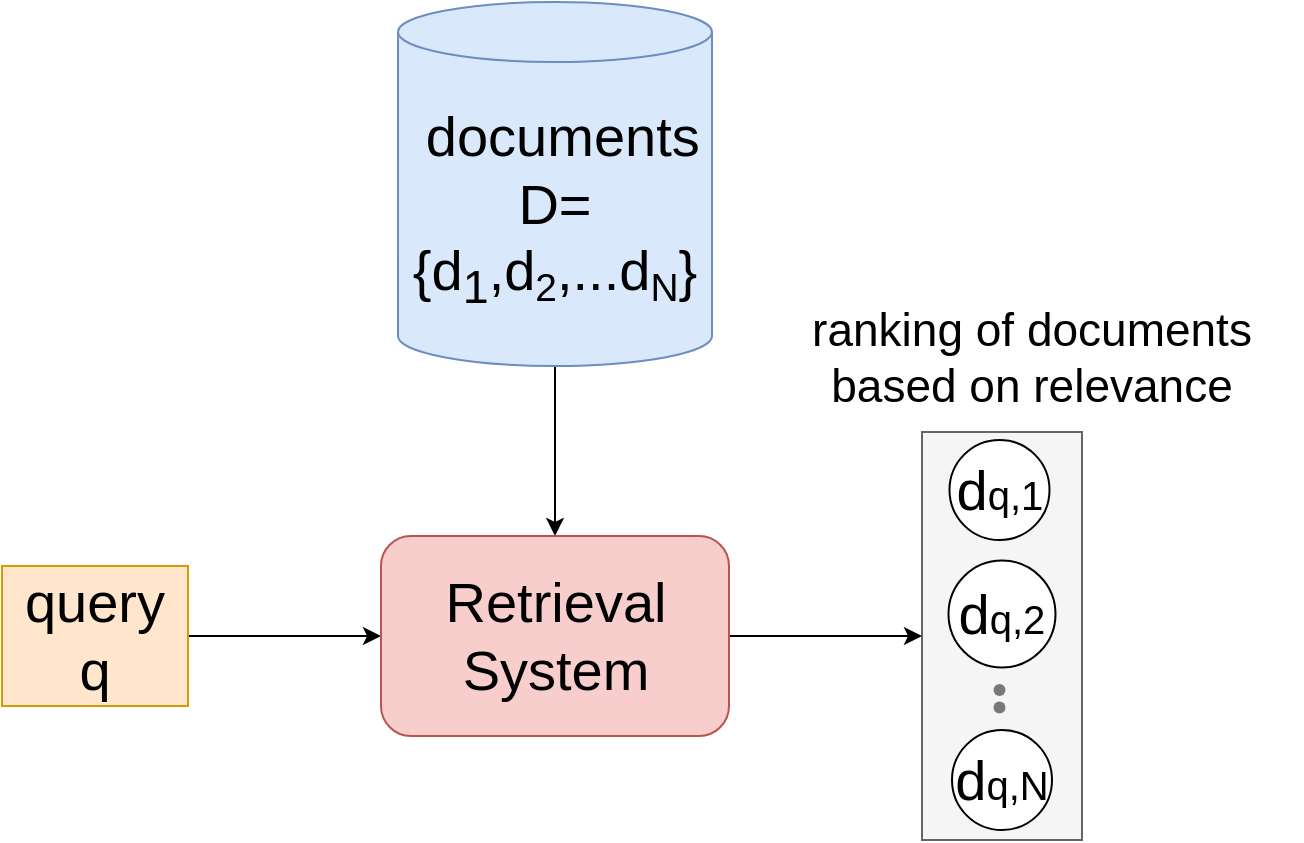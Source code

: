 <mxfile version="16.2.7" type="github">
  <diagram id="XWNrt-Vbh1cEqP4Xpc78" name="Page-1">
    <mxGraphModel dx="1018" dy="659" grid="1" gridSize="10" guides="1" tooltips="1" connect="1" arrows="1" fold="1" page="1" pageScale="1" pageWidth="827" pageHeight="1169" math="0" shadow="0">
      <root>
        <mxCell id="0" />
        <mxCell id="1" parent="0" />
        <mxCell id="1NhHP2AIvt2QWeO_nmHF-5" value="" style="rounded=0;whiteSpace=wrap;html=1;fillColor=#f5f5f5;strokeColor=#666666;fontColor=#333333;" vertex="1" parent="1">
          <mxGeometry x="860" y="335" width="80" height="204" as="geometry" />
        </mxCell>
        <mxCell id="1NhHP2AIvt2QWeO_nmHF-6" value="" style="edgeStyle=orthogonalEdgeStyle;rounded=0;orthogonalLoop=1;jettySize=auto;html=1;" edge="1" parent="1" source="1NhHP2AIvt2QWeO_nmHF-7" target="1NhHP2AIvt2QWeO_nmHF-11">
          <mxGeometry relative="1" as="geometry" />
        </mxCell>
        <mxCell id="1NhHP2AIvt2QWeO_nmHF-7" value="&lt;font style=&quot;font-size: 28px&quot;&gt;query&lt;br&gt;q&lt;br&gt;&lt;/font&gt;" style="rounded=0;whiteSpace=wrap;html=1;fillColor=#ffe6cc;strokeColor=#d79b00;" vertex="1" parent="1">
          <mxGeometry x="400" y="402" width="93" height="70" as="geometry" />
        </mxCell>
        <mxCell id="1NhHP2AIvt2QWeO_nmHF-21" style="edgeStyle=orthogonalEdgeStyle;rounded=0;orthogonalLoop=1;jettySize=auto;html=1;entryX=0.5;entryY=0;entryDx=0;entryDy=0;" edge="1" parent="1" source="1NhHP2AIvt2QWeO_nmHF-9" target="1NhHP2AIvt2QWeO_nmHF-11">
          <mxGeometry relative="1" as="geometry" />
        </mxCell>
        <mxCell id="1NhHP2AIvt2QWeO_nmHF-9" value="&lt;font style=&quot;font-size: 28px&quot;&gt;&amp;nbsp;documents&lt;br&gt;D={d&lt;sub&gt;1&lt;/sub&gt;,d&lt;/font&gt;&lt;span style=&quot;font-size: 23.333px&quot;&gt;&lt;sub&gt;2&lt;/sub&gt;&lt;/span&gt;&lt;span style=&quot;font-size: 28px&quot;&gt;,...d&lt;/span&gt;&lt;span style=&quot;font-size: 23.333px&quot;&gt;&lt;sub&gt;N&lt;/sub&gt;&lt;/span&gt;&lt;span style=&quot;font-size: 28px&quot;&gt;}&lt;/span&gt;" style="shape=cylinder3;whiteSpace=wrap;html=1;boundedLbl=1;backgroundOutline=1;size=15;fillColor=#dae8fc;strokeColor=#6c8ebf;" vertex="1" parent="1">
          <mxGeometry x="598" y="120" width="157" height="182" as="geometry" />
        </mxCell>
        <mxCell id="1NhHP2AIvt2QWeO_nmHF-24" style="edgeStyle=orthogonalEdgeStyle;rounded=0;orthogonalLoop=1;jettySize=auto;html=1;entryX=0;entryY=0.5;entryDx=0;entryDy=0;" edge="1" parent="1" source="1NhHP2AIvt2QWeO_nmHF-11" target="1NhHP2AIvt2QWeO_nmHF-5">
          <mxGeometry relative="1" as="geometry" />
        </mxCell>
        <mxCell id="1NhHP2AIvt2QWeO_nmHF-11" value="&lt;font style=&quot;font-size: 28px&quot;&gt;Retrieval System&lt;/font&gt;" style="rounded=1;whiteSpace=wrap;html=1;fillColor=#f8cecc;strokeColor=#b85450;" vertex="1" parent="1">
          <mxGeometry x="589.5" y="387" width="174" height="100" as="geometry" />
        </mxCell>
        <UserObject label="&lt;font style=&quot;font-size: 23px&quot;&gt;ranking of documents based on relevance&lt;/font&gt;" placeholders="1" name="Variable" id="1NhHP2AIvt2QWeO_nmHF-13">
          <mxCell style="text;html=1;strokeColor=none;fillColor=none;align=center;verticalAlign=middle;whiteSpace=wrap;overflow=hidden;" vertex="1" parent="1">
            <mxGeometry x="780" y="261" width="270" height="74" as="geometry" />
          </mxCell>
        </UserObject>
        <mxCell id="1NhHP2AIvt2QWeO_nmHF-14" value="" style="shape=waypoint;sketch=0;size=6;pointerEvents=1;points=[];fillColor=none;resizable=0;rotatable=0;perimeter=centerPerimeter;snapToPoint=1;strokeWidth=1;strokeColor=#787878;" vertex="1" parent="1">
          <mxGeometry x="873.25" y="424" width="40" height="40" as="geometry" />
        </mxCell>
        <mxCell id="1NhHP2AIvt2QWeO_nmHF-15" value="&lt;font&gt;&lt;sub&gt;&lt;font style=&quot;font-size: 28px&quot;&gt;d&lt;/font&gt;&lt;font style=&quot;font-size: 20px&quot;&gt;q,2&lt;/font&gt;&lt;/sub&gt;&lt;/font&gt;" style="ellipse;whiteSpace=wrap;html=1;aspect=fixed;" vertex="1" parent="1">
          <mxGeometry x="873.25" y="399.25" width="53.5" height="53.5" as="geometry" />
        </mxCell>
        <mxCell id="1NhHP2AIvt2QWeO_nmHF-17" value="" style="shape=waypoint;sketch=0;size=6;pointerEvents=1;points=[];fillColor=none;resizable=0;rotatable=0;perimeter=centerPerimeter;snapToPoint=1;strokeWidth=1;strokeColor=#787878;" vertex="1" parent="1">
          <mxGeometry x="878.75" y="444" width="40" height="40" as="geometry" />
        </mxCell>
        <mxCell id="1NhHP2AIvt2QWeO_nmHF-18" value="&lt;font&gt;&lt;sub&gt;&lt;font style=&quot;font-size: 28px&quot;&gt;d&lt;/font&gt;&lt;font style=&quot;font-size: 20px&quot;&gt;q,1&lt;/font&gt;&lt;/sub&gt;&lt;/font&gt;" style="ellipse;whiteSpace=wrap;html=1;aspect=fixed;" vertex="1" parent="1">
          <mxGeometry x="873.75" y="339" width="50" height="50" as="geometry" />
        </mxCell>
        <mxCell id="1NhHP2AIvt2QWeO_nmHF-25" value="&lt;font&gt;&lt;sub&gt;&lt;font style=&quot;font-size: 28px&quot;&gt;d&lt;/font&gt;&lt;font style=&quot;font-size: 20px&quot;&gt;q,N&lt;/font&gt;&lt;/sub&gt;&lt;/font&gt;" style="ellipse;whiteSpace=wrap;html=1;aspect=fixed;" vertex="1" parent="1">
          <mxGeometry x="875" y="484" width="50" height="50" as="geometry" />
        </mxCell>
        <mxCell id="1NhHP2AIvt2QWeO_nmHF-26" value="" style="shape=waypoint;sketch=0;size=6;pointerEvents=1;points=[];fillColor=none;resizable=0;rotatable=0;perimeter=centerPerimeter;snapToPoint=1;strokeWidth=1;strokeColor=#787878;" vertex="1" parent="1">
          <mxGeometry x="878.75" y="452.75" width="40" height="40" as="geometry" />
        </mxCell>
      </root>
    </mxGraphModel>
  </diagram>
</mxfile>
